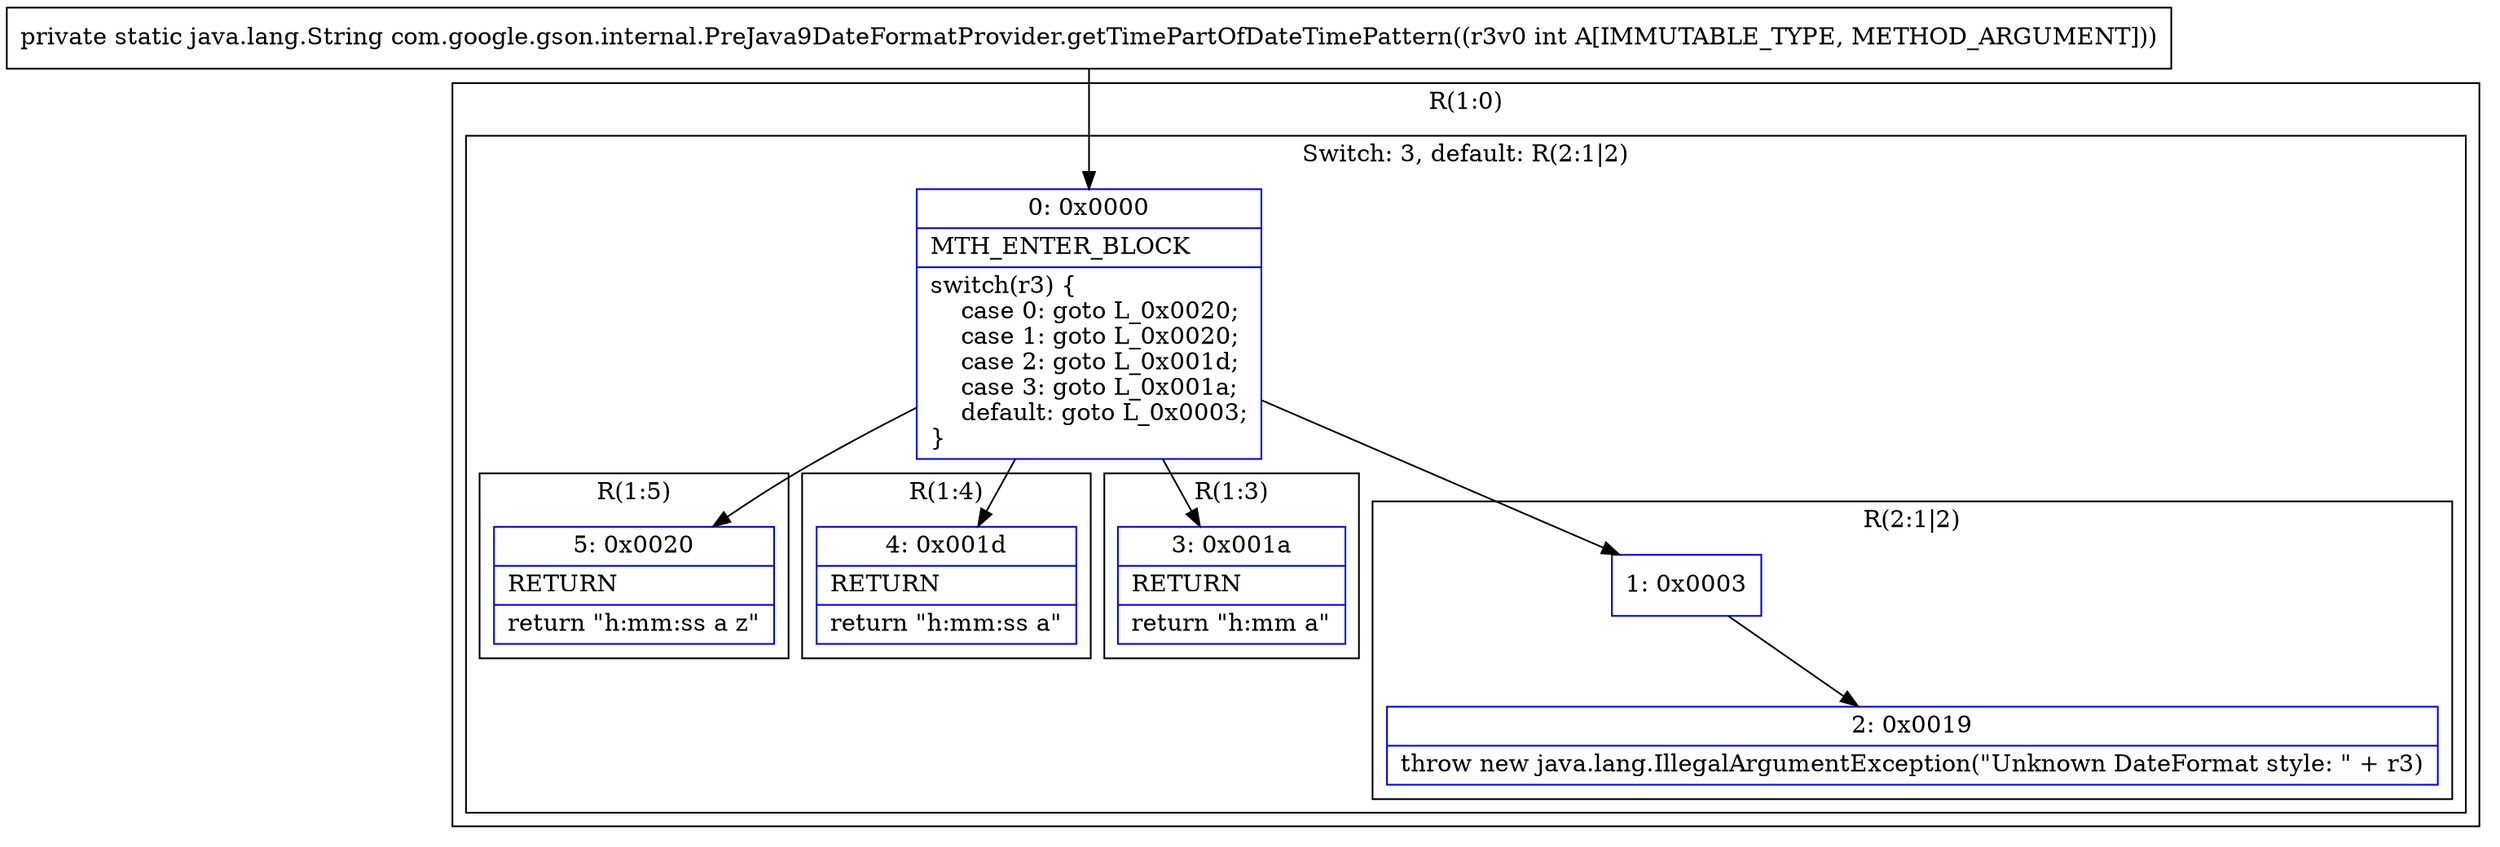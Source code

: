 digraph "CFG forcom.google.gson.internal.PreJava9DateFormatProvider.getTimePartOfDateTimePattern(I)Ljava\/lang\/String;" {
subgraph cluster_Region_140237584 {
label = "R(1:0)";
node [shape=record,color=blue];
subgraph cluster_SwitchRegion_2087827430 {
label = "Switch: 3, default: R(2:1|2)";
node [shape=record,color=blue];
Node_0 [shape=record,label="{0\:\ 0x0000|MTH_ENTER_BLOCK\l|switch(r3) \{\l    case 0: goto L_0x0020;\l    case 1: goto L_0x0020;\l    case 2: goto L_0x001d;\l    case 3: goto L_0x001a;\l    default: goto L_0x0003;\l\}\l}"];
subgraph cluster_Region_1507592929 {
label = "R(1:5)";
node [shape=record,color=blue];
Node_5 [shape=record,label="{5\:\ 0x0020|RETURN\l|return \"h:mm:ss a z\"\l}"];
}
subgraph cluster_Region_1204202918 {
label = "R(1:4)";
node [shape=record,color=blue];
Node_4 [shape=record,label="{4\:\ 0x001d|RETURN\l|return \"h:mm:ss a\"\l}"];
}
subgraph cluster_Region_294874389 {
label = "R(1:3)";
node [shape=record,color=blue];
Node_3 [shape=record,label="{3\:\ 0x001a|RETURN\l|return \"h:mm a\"\l}"];
}
subgraph cluster_Region_1613506118 {
label = "R(2:1|2)";
node [shape=record,color=blue];
Node_1 [shape=record,label="{1\:\ 0x0003}"];
Node_2 [shape=record,label="{2\:\ 0x0019|throw new java.lang.IllegalArgumentException(\"Unknown DateFormat style: \" + r3)\l}"];
}
}
}
MethodNode[shape=record,label="{private static java.lang.String com.google.gson.internal.PreJava9DateFormatProvider.getTimePartOfDateTimePattern((r3v0 int A[IMMUTABLE_TYPE, METHOD_ARGUMENT])) }"];
MethodNode -> Node_0;
Node_0 -> Node_1;
Node_0 -> Node_3;
Node_0 -> Node_4;
Node_0 -> Node_5;
Node_1 -> Node_2;
}


